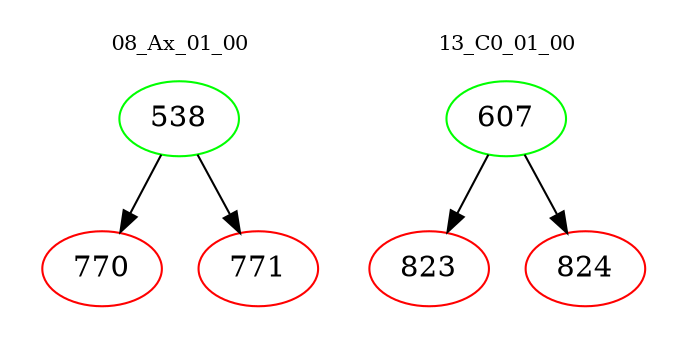 digraph{
subgraph cluster_0 {
color = white
label = "08_Ax_01_00";
fontsize=10;
T0_538 [label="538", color="green"]
T0_538 -> T0_770 [color="black"]
T0_770 [label="770", color="red"]
T0_538 -> T0_771 [color="black"]
T0_771 [label="771", color="red"]
}
subgraph cluster_1 {
color = white
label = "13_C0_01_00";
fontsize=10;
T1_607 [label="607", color="green"]
T1_607 -> T1_823 [color="black"]
T1_823 [label="823", color="red"]
T1_607 -> T1_824 [color="black"]
T1_824 [label="824", color="red"]
}
}
